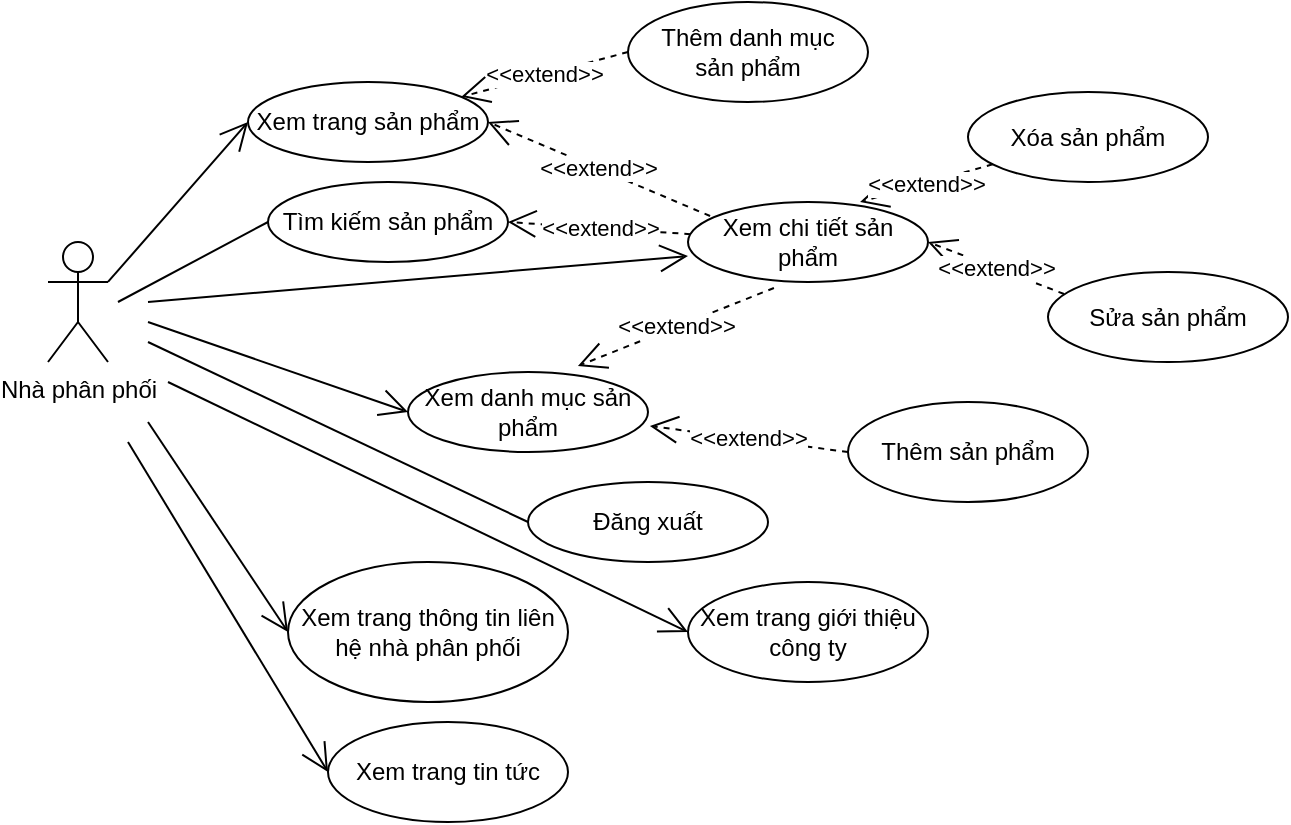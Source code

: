 <mxfile version="14.0.5" type="github">
  <diagram id="9cn4-sPAMM9QlVugcmKp" name="Page-1">
    <mxGraphModel dx="1108" dy="450" grid="1" gridSize="10" guides="1" tooltips="1" connect="1" arrows="1" fold="1" page="1" pageScale="1" pageWidth="850" pageHeight="1100" math="0" shadow="0">
      <root>
        <mxCell id="0" />
        <mxCell id="1" parent="0" />
        <mxCell id="hVl3eKsV4c-Q1abWNWTe-3" value="Thêm sản phẩm" style="ellipse;whiteSpace=wrap;html=1;" parent="1" vertex="1">
          <mxGeometry x="1090" y="320" width="120" height="50" as="geometry" />
        </mxCell>
        <mxCell id="hVl3eKsV4c-Q1abWNWTe-4" value="Thêm danh mục &lt;br&gt;sản phẩm" style="ellipse;whiteSpace=wrap;html=1;" parent="1" vertex="1">
          <mxGeometry x="980" y="120" width="120" height="50" as="geometry" />
        </mxCell>
        <mxCell id="hVl3eKsV4c-Q1abWNWTe-5" value="Xóa sản phẩm" style="ellipse;whiteSpace=wrap;html=1;" parent="1" vertex="1">
          <mxGeometry x="1150" y="165" width="120" height="45" as="geometry" />
        </mxCell>
        <mxCell id="hVl3eKsV4c-Q1abWNWTe-6" value="Nhà phân phối&lt;br&gt;" style="shape=umlActor;verticalLabelPosition=bottom;verticalAlign=top;html=1;outlineConnect=0;" parent="1" vertex="1">
          <mxGeometry x="690" y="240" width="30" height="60" as="geometry" />
        </mxCell>
        <mxCell id="hVl3eKsV4c-Q1abWNWTe-7" value="Đăng xuất" style="ellipse;whiteSpace=wrap;html=1;" parent="1" vertex="1">
          <mxGeometry x="930" y="360" width="120" height="40" as="geometry" />
        </mxCell>
        <mxCell id="hVl3eKsV4c-Q1abWNWTe-14" value="Xem chi tiết sản phẩm" style="ellipse;whiteSpace=wrap;html=1;" parent="1" vertex="1">
          <mxGeometry x="1010" y="220" width="120" height="40" as="geometry" />
        </mxCell>
        <mxCell id="hVl3eKsV4c-Q1abWNWTe-15" value="Xem trang sản phẩm" style="ellipse;whiteSpace=wrap;html=1;" parent="1" vertex="1">
          <mxGeometry x="790" y="160" width="120" height="40" as="geometry" />
        </mxCell>
        <mxCell id="hVl3eKsV4c-Q1abWNWTe-16" value="&amp;lt;&amp;lt;extend&amp;gt;&amp;gt;" style="endArrow=open;endSize=12;dashed=1;html=1;exitX=0.092;exitY=0.175;exitDx=0;exitDy=0;entryX=1;entryY=0.5;entryDx=0;entryDy=0;exitPerimeter=0;" parent="1" source="hVl3eKsV4c-Q1abWNWTe-14" target="hVl3eKsV4c-Q1abWNWTe-15" edge="1">
          <mxGeometry width="160" relative="1" as="geometry">
            <mxPoint x="1019.04" y="202.5" as="sourcePoint" />
            <mxPoint x="989.04" y="295" as="targetPoint" />
          </mxGeometry>
        </mxCell>
        <mxCell id="hVl3eKsV4c-Q1abWNWTe-19" value="Tìm kiếm sản phẩm" style="ellipse;whiteSpace=wrap;html=1;" parent="1" vertex="1">
          <mxGeometry x="800" y="210" width="120" height="40" as="geometry" />
        </mxCell>
        <mxCell id="hVl3eKsV4c-Q1abWNWTe-22" value="&amp;lt;&amp;lt;extend&amp;gt;&amp;gt;" style="endArrow=open;endSize=12;dashed=1;html=1;entryX=1;entryY=0.5;entryDx=0;entryDy=0;" parent="1" source="hVl3eKsV4c-Q1abWNWTe-14" target="hVl3eKsV4c-Q1abWNWTe-19" edge="1">
          <mxGeometry width="160" relative="1" as="geometry">
            <mxPoint x="886" y="232" as="sourcePoint" />
            <mxPoint x="819.04" y="220" as="targetPoint" />
          </mxGeometry>
        </mxCell>
        <mxCell id="hVl3eKsV4c-Q1abWNWTe-23" value="Xem danh mục sản phẩm" style="ellipse;whiteSpace=wrap;html=1;" parent="1" vertex="1">
          <mxGeometry x="870" y="305" width="120" height="40" as="geometry" />
        </mxCell>
        <mxCell id="hVl3eKsV4c-Q1abWNWTe-25" value="&amp;lt;&amp;lt;extend&amp;gt;&amp;gt;" style="endArrow=open;endSize=12;dashed=1;html=1;exitX=0.358;exitY=1.075;exitDx=0;exitDy=0;exitPerimeter=0;entryX=0.708;entryY=-0.075;entryDx=0;entryDy=0;entryPerimeter=0;" parent="1" source="hVl3eKsV4c-Q1abWNWTe-14" target="hVl3eKsV4c-Q1abWNWTe-23" edge="1">
          <mxGeometry width="160" relative="1" as="geometry">
            <mxPoint x="1015.04" y="341" as="sourcePoint" />
            <mxPoint x="953" y="244" as="targetPoint" />
          </mxGeometry>
        </mxCell>
        <mxCell id="hVl3eKsV4c-Q1abWNWTe-27" value="" style="endArrow=open;endFill=1;endSize=12;html=1;entryX=0;entryY=0.5;entryDx=0;entryDy=0;exitX=1;exitY=0.333;exitDx=0;exitDy=0;exitPerimeter=0;" parent="1" source="hVl3eKsV4c-Q1abWNWTe-6" target="hVl3eKsV4c-Q1abWNWTe-15" edge="1">
          <mxGeometry width="160" relative="1" as="geometry">
            <mxPoint x="680" y="250" as="sourcePoint" />
            <mxPoint x="770" y="220" as="targetPoint" />
          </mxGeometry>
        </mxCell>
        <mxCell id="hVl3eKsV4c-Q1abWNWTe-28" value="&amp;lt;&amp;lt;extend&amp;gt;&amp;gt;" style="endArrow=open;endSize=12;dashed=1;html=1;exitX=0;exitY=0.5;exitDx=0;exitDy=0;" parent="1" source="hVl3eKsV4c-Q1abWNWTe-4" target="hVl3eKsV4c-Q1abWNWTe-15" edge="1">
          <mxGeometry width="160" relative="1" as="geometry">
            <mxPoint x="937.574" y="104.142" as="sourcePoint" />
            <mxPoint x="892.426" y="215.858" as="targetPoint" />
          </mxGeometry>
        </mxCell>
        <mxCell id="hVl3eKsV4c-Q1abWNWTe-29" value="&amp;lt;&amp;lt;extend&amp;gt;&amp;gt;" style="endArrow=open;endSize=12;dashed=1;html=1;entryX=0.717;entryY=0;entryDx=0;entryDy=0;entryPerimeter=0;" parent="1" source="hVl3eKsV4c-Q1abWNWTe-5" target="hVl3eKsV4c-Q1abWNWTe-14" edge="1">
          <mxGeometry width="160" relative="1" as="geometry">
            <mxPoint x="1152.96" y="183" as="sourcePoint" />
            <mxPoint x="1074.96" y="227" as="targetPoint" />
          </mxGeometry>
        </mxCell>
        <mxCell id="hVl3eKsV4c-Q1abWNWTe-30" value="&amp;lt;&amp;lt;extend&amp;gt;&amp;gt;" style="endArrow=open;endSize=12;dashed=1;html=1;exitX=0;exitY=0.5;exitDx=0;exitDy=0;entryX=1.008;entryY=0.675;entryDx=0;entryDy=0;entryPerimeter=0;" parent="1" source="hVl3eKsV4c-Q1abWNWTe-3" target="hVl3eKsV4c-Q1abWNWTe-23" edge="1">
          <mxGeometry width="160" relative="1" as="geometry">
            <mxPoint x="1152.96" y="183" as="sourcePoint" />
            <mxPoint x="1074.96" y="227" as="targetPoint" />
          </mxGeometry>
        </mxCell>
        <mxCell id="hVl3eKsV4c-Q1abWNWTe-32" value="Xem trang tin tức" style="ellipse;whiteSpace=wrap;html=1;" parent="1" vertex="1">
          <mxGeometry x="830" y="480" width="120" height="50" as="geometry" />
        </mxCell>
        <mxCell id="hVl3eKsV4c-Q1abWNWTe-33" value="Xem trang thông tin liên hệ nhà phân phối" style="ellipse;whiteSpace=wrap;html=1;" parent="1" vertex="1">
          <mxGeometry x="810" y="400" width="140" height="70" as="geometry" />
        </mxCell>
        <mxCell id="hVl3eKsV4c-Q1abWNWTe-39" value="Xem trang giới thiệu công ty" style="ellipse;whiteSpace=wrap;html=1;" parent="1" vertex="1">
          <mxGeometry x="1010" y="410" width="120" height="50" as="geometry" />
        </mxCell>
        <mxCell id="hVl3eKsV4c-Q1abWNWTe-40" value="" style="endArrow=open;endFill=1;endSize=12;html=1;entryX=0;entryY=0.5;entryDx=0;entryDy=0;" parent="1" target="hVl3eKsV4c-Q1abWNWTe-39" edge="1">
          <mxGeometry width="160" relative="1" as="geometry">
            <mxPoint x="750" y="310" as="sourcePoint" />
            <mxPoint x="860" y="190" as="targetPoint" />
          </mxGeometry>
        </mxCell>
        <mxCell id="hVl3eKsV4c-Q1abWNWTe-41" value="" style="endArrow=open;endFill=1;endSize=12;html=1;entryX=0;entryY=0.5;entryDx=0;entryDy=0;" parent="1" target="hVl3eKsV4c-Q1abWNWTe-33" edge="1">
          <mxGeometry width="160" relative="1" as="geometry">
            <mxPoint x="740" y="330" as="sourcePoint" />
            <mxPoint x="830" y="315" as="targetPoint" />
          </mxGeometry>
        </mxCell>
        <mxCell id="hVl3eKsV4c-Q1abWNWTe-42" value="" style="endArrow=open;endFill=1;endSize=12;html=1;entryX=0;entryY=0.5;entryDx=0;entryDy=0;" parent="1" target="hVl3eKsV4c-Q1abWNWTe-32" edge="1">
          <mxGeometry width="160" relative="1" as="geometry">
            <mxPoint x="730" y="340" as="sourcePoint" />
            <mxPoint x="835" y="395" as="targetPoint" />
          </mxGeometry>
        </mxCell>
        <mxCell id="pRlMfOPpFzx5-5ufqS9S-1" value="Sửa sản phẩm" style="ellipse;whiteSpace=wrap;html=1;" parent="1" vertex="1">
          <mxGeometry x="1190" y="255" width="120" height="45" as="geometry" />
        </mxCell>
        <mxCell id="pRlMfOPpFzx5-5ufqS9S-2" value="&amp;lt;&amp;lt;extend&amp;gt;&amp;gt;" style="endArrow=open;endSize=12;dashed=1;html=1;entryX=1;entryY=0.5;entryDx=0;entryDy=0;exitX=0.067;exitY=0.244;exitDx=0;exitDy=0;exitPerimeter=0;" parent="1" source="pRlMfOPpFzx5-5ufqS9S-1" target="hVl3eKsV4c-Q1abWNWTe-14" edge="1">
          <mxGeometry width="160" relative="1" as="geometry">
            <mxPoint x="1244.025" y="102.782" as="sourcePoint" />
            <mxPoint x="1196.04" y="140" as="targetPoint" />
          </mxGeometry>
        </mxCell>
        <mxCell id="lfKu5_XluW6x3rqzH1M9-2" value="" style="endArrow=open;endFill=1;endSize=12;html=1;entryX=0;entryY=0.5;entryDx=0;entryDy=0;" parent="1" target="hVl3eKsV4c-Q1abWNWTe-23" edge="1">
          <mxGeometry width="160" relative="1" as="geometry">
            <mxPoint x="740" y="280" as="sourcePoint" />
            <mxPoint x="810" y="240" as="targetPoint" />
          </mxGeometry>
        </mxCell>
        <mxCell id="uXLvWL4LeHgfFq4zYL5f-1" value="" style="endArrow=none;html=1;entryX=0;entryY=0.5;entryDx=0;entryDy=0;" parent="1" target="hVl3eKsV4c-Q1abWNWTe-7" edge="1">
          <mxGeometry width="50" height="50" relative="1" as="geometry">
            <mxPoint x="740" y="290" as="sourcePoint" />
            <mxPoint x="860" y="300" as="targetPoint" />
          </mxGeometry>
        </mxCell>
        <mxCell id="iRTe8N5j2yjP7vxNpfq8-1" value="" style="endArrow=none;html=1;entryX=0;entryY=0.5;entryDx=0;entryDy=0;" edge="1" parent="1" target="hVl3eKsV4c-Q1abWNWTe-19">
          <mxGeometry width="50" height="50" relative="1" as="geometry">
            <mxPoint x="725" y="270" as="sourcePoint" />
            <mxPoint x="769.96" y="120.995" as="targetPoint" />
          </mxGeometry>
        </mxCell>
        <mxCell id="iRTe8N5j2yjP7vxNpfq8-2" value="" style="endArrow=open;endFill=1;endSize=12;html=1;entryX=0;entryY=0.675;entryDx=0;entryDy=0;entryPerimeter=0;" edge="1" parent="1" target="hVl3eKsV4c-Q1abWNWTe-14">
          <mxGeometry width="160" relative="1" as="geometry">
            <mxPoint x="740" y="270" as="sourcePoint" />
            <mxPoint x="880" y="335" as="targetPoint" />
          </mxGeometry>
        </mxCell>
      </root>
    </mxGraphModel>
  </diagram>
</mxfile>
